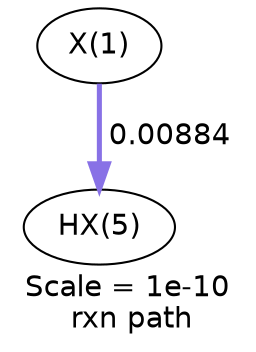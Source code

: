 digraph reaction_paths {
center=1;
s41 -> s42[fontname="Helvetica", style="setlinewidth(2.43)", arrowsize=1.22, color="0.7, 0.509, 0.9"
, label=" 0.00884"];
s41 [ fontname="Helvetica", label="X(1)"];
s42 [ fontname="Helvetica", label="HX(5)"];
 label = "Scale = 1e-10\l rxn path";
 fontname = "Helvetica";
}
